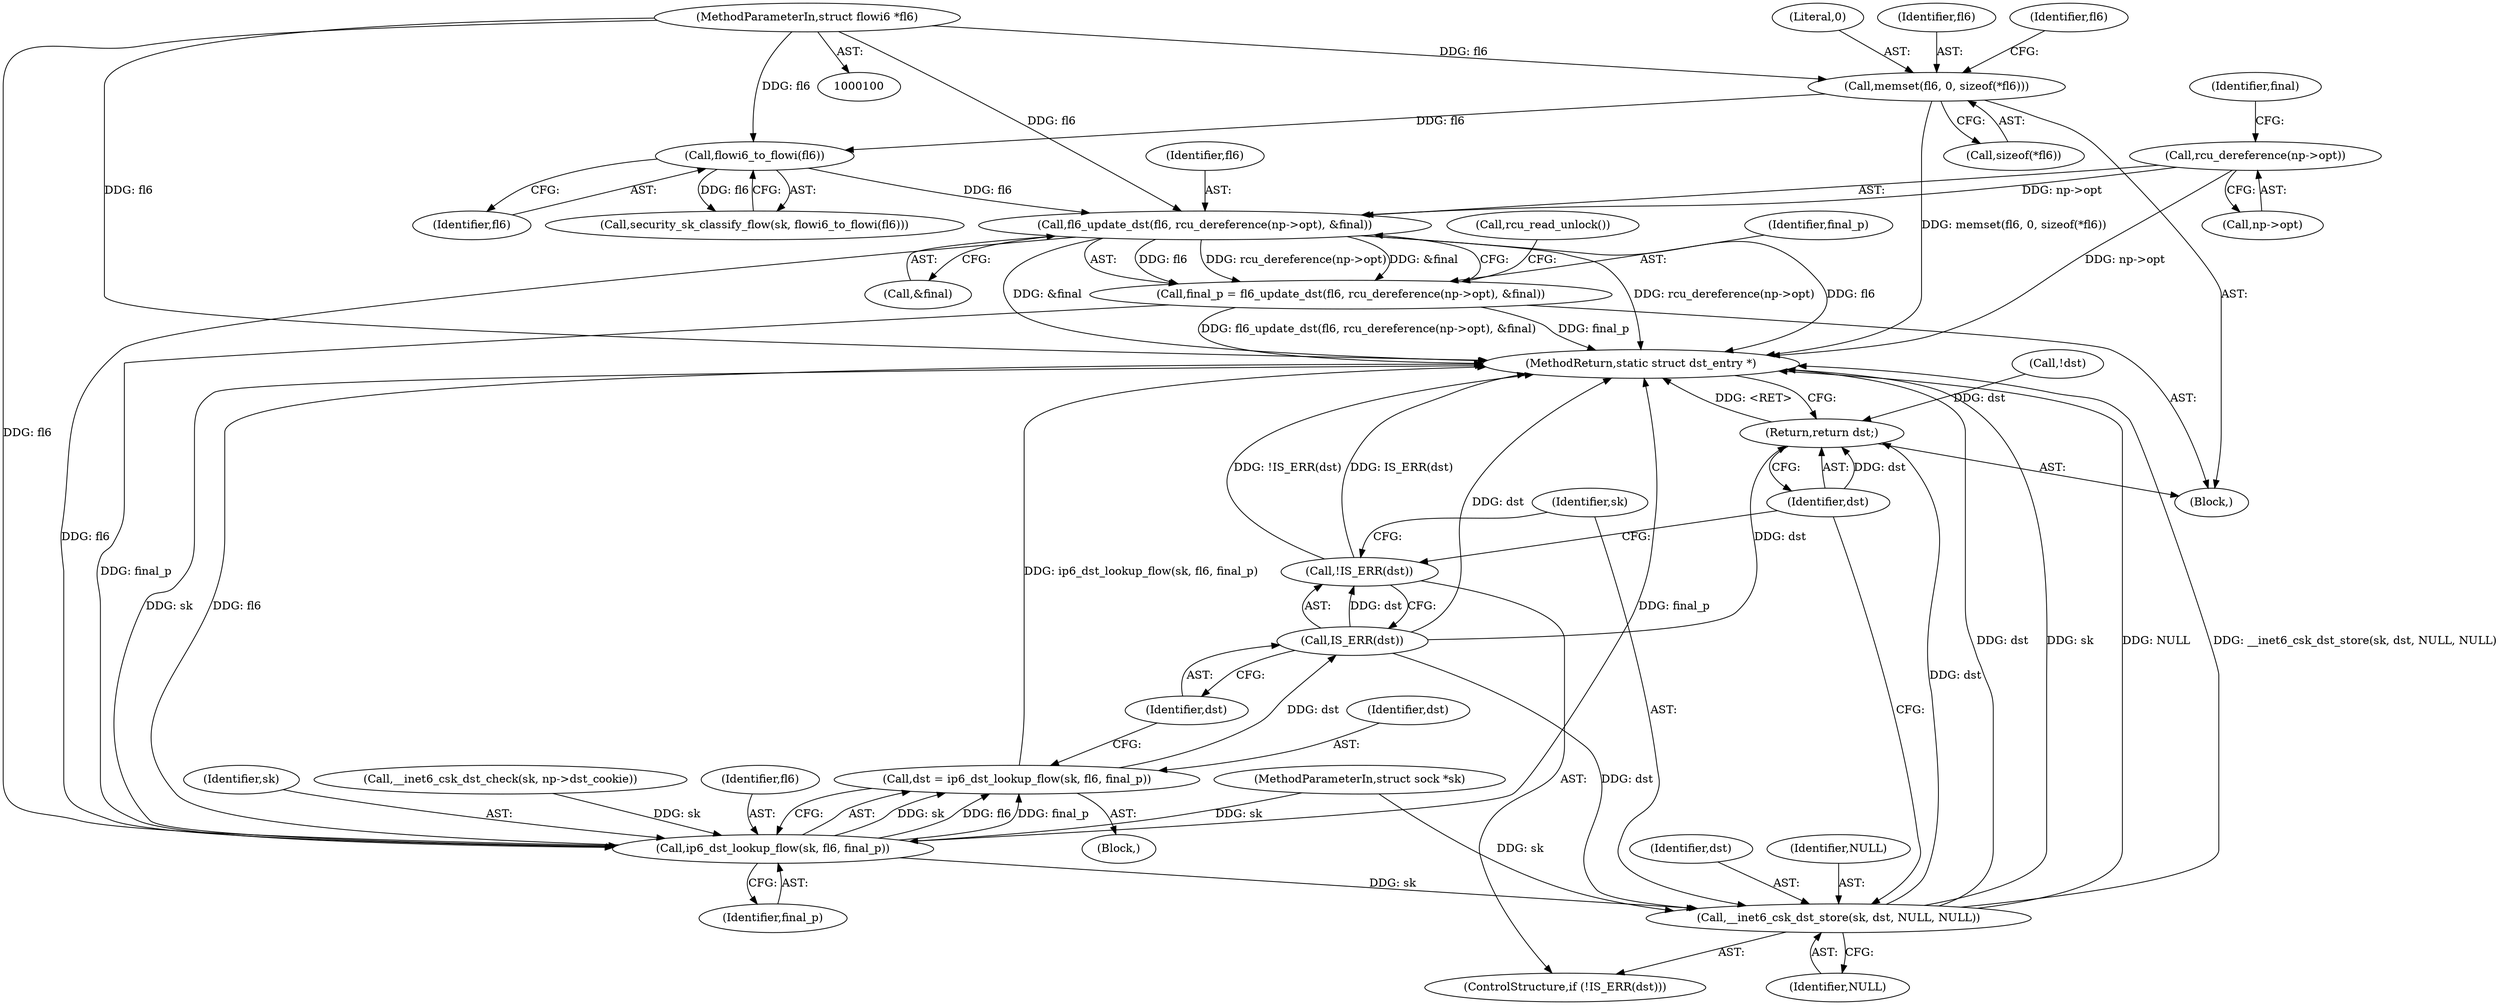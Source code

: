 digraph "0_linux_45f6fad84cc305103b28d73482b344d7f5b76f39_8@API" {
"1000191" [label="(Call,fl6_update_dst(fl6, rcu_dereference(np->opt), &final))"];
"1000186" [label="(Call,flowi6_to_flowi(fl6))"];
"1000117" [label="(Call,memset(fl6, 0, sizeof(*fl6)))"];
"1000102" [label="(MethodParameterIn,struct flowi6 *fl6)"];
"1000193" [label="(Call,rcu_dereference(np->opt))"];
"1000189" [label="(Call,final_p = fl6_update_dst(fl6, rcu_dereference(np->opt), &final))"];
"1000213" [label="(Call,ip6_dst_lookup_flow(sk, fl6, final_p))"];
"1000211" [label="(Call,dst = ip6_dst_lookup_flow(sk, fl6, final_p))"];
"1000219" [label="(Call,IS_ERR(dst))"];
"1000218" [label="(Call,!IS_ERR(dst))"];
"1000221" [label="(Call,__inet6_csk_dst_store(sk, dst, NULL, NULL))"];
"1000226" [label="(Return,return dst;)"];
"1000192" [label="(Identifier,fl6)"];
"1000198" [label="(Identifier,final)"];
"1000221" [label="(Call,__inet6_csk_dst_store(sk, dst, NULL, NULL))"];
"1000210" [label="(Block,)"];
"1000199" [label="(Call,rcu_read_unlock())"];
"1000187" [label="(Identifier,fl6)"];
"1000227" [label="(Identifier,dst)"];
"1000194" [label="(Call,np->opt)"];
"1000212" [label="(Identifier,dst)"];
"1000190" [label="(Identifier,final_p)"];
"1000218" [label="(Call,!IS_ERR(dst))"];
"1000211" [label="(Call,dst = ip6_dst_lookup_flow(sk, fl6, final_p))"];
"1000193" [label="(Call,rcu_dereference(np->opt))"];
"1000197" [label="(Call,&final)"];
"1000219" [label="(Call,IS_ERR(dst))"];
"1000118" [label="(Identifier,fl6)"];
"1000226" [label="(Return,return dst;)"];
"1000222" [label="(Identifier,sk)"];
"1000214" [label="(Identifier,sk)"];
"1000216" [label="(Identifier,final_p)"];
"1000191" [label="(Call,fl6_update_dst(fl6, rcu_dereference(np->opt), &final))"];
"1000102" [label="(MethodParameterIn,struct flowi6 *fl6)"];
"1000213" [label="(Call,ip6_dst_lookup_flow(sk, fl6, final_p))"];
"1000208" [label="(Call,!dst)"];
"1000202" [label="(Call,__inet6_csk_dst_check(sk, np->dst_cookie))"];
"1000223" [label="(Identifier,dst)"];
"1000125" [label="(Identifier,fl6)"];
"1000189" [label="(Call,final_p = fl6_update_dst(fl6, rcu_dereference(np->opt), &final))"];
"1000120" [label="(Call,sizeof(*fl6))"];
"1000103" [label="(Block,)"];
"1000224" [label="(Identifier,NULL)"];
"1000186" [label="(Call,flowi6_to_flowi(fl6))"];
"1000217" [label="(ControlStructure,if (!IS_ERR(dst)))"];
"1000117" [label="(Call,memset(fl6, 0, sizeof(*fl6)))"];
"1000119" [label="(Literal,0)"];
"1000220" [label="(Identifier,dst)"];
"1000101" [label="(MethodParameterIn,struct sock *sk)"];
"1000215" [label="(Identifier,fl6)"];
"1000225" [label="(Identifier,NULL)"];
"1000228" [label="(MethodReturn,static struct dst_entry *)"];
"1000184" [label="(Call,security_sk_classify_flow(sk, flowi6_to_flowi(fl6)))"];
"1000191" -> "1000189"  [label="AST: "];
"1000191" -> "1000197"  [label="CFG: "];
"1000192" -> "1000191"  [label="AST: "];
"1000193" -> "1000191"  [label="AST: "];
"1000197" -> "1000191"  [label="AST: "];
"1000189" -> "1000191"  [label="CFG: "];
"1000191" -> "1000228"  [label="DDG: &final"];
"1000191" -> "1000228"  [label="DDG: rcu_dereference(np->opt)"];
"1000191" -> "1000228"  [label="DDG: fl6"];
"1000191" -> "1000189"  [label="DDG: fl6"];
"1000191" -> "1000189"  [label="DDG: rcu_dereference(np->opt)"];
"1000191" -> "1000189"  [label="DDG: &final"];
"1000186" -> "1000191"  [label="DDG: fl6"];
"1000102" -> "1000191"  [label="DDG: fl6"];
"1000193" -> "1000191"  [label="DDG: np->opt"];
"1000191" -> "1000213"  [label="DDG: fl6"];
"1000186" -> "1000184"  [label="AST: "];
"1000186" -> "1000187"  [label="CFG: "];
"1000187" -> "1000186"  [label="AST: "];
"1000184" -> "1000186"  [label="CFG: "];
"1000186" -> "1000184"  [label="DDG: fl6"];
"1000117" -> "1000186"  [label="DDG: fl6"];
"1000102" -> "1000186"  [label="DDG: fl6"];
"1000117" -> "1000103"  [label="AST: "];
"1000117" -> "1000120"  [label="CFG: "];
"1000118" -> "1000117"  [label="AST: "];
"1000119" -> "1000117"  [label="AST: "];
"1000120" -> "1000117"  [label="AST: "];
"1000125" -> "1000117"  [label="CFG: "];
"1000117" -> "1000228"  [label="DDG: memset(fl6, 0, sizeof(*fl6))"];
"1000102" -> "1000117"  [label="DDG: fl6"];
"1000102" -> "1000100"  [label="AST: "];
"1000102" -> "1000228"  [label="DDG: fl6"];
"1000102" -> "1000213"  [label="DDG: fl6"];
"1000193" -> "1000194"  [label="CFG: "];
"1000194" -> "1000193"  [label="AST: "];
"1000198" -> "1000193"  [label="CFG: "];
"1000193" -> "1000228"  [label="DDG: np->opt"];
"1000189" -> "1000103"  [label="AST: "];
"1000190" -> "1000189"  [label="AST: "];
"1000199" -> "1000189"  [label="CFG: "];
"1000189" -> "1000228"  [label="DDG: final_p"];
"1000189" -> "1000228"  [label="DDG: fl6_update_dst(fl6, rcu_dereference(np->opt), &final)"];
"1000189" -> "1000213"  [label="DDG: final_p"];
"1000213" -> "1000211"  [label="AST: "];
"1000213" -> "1000216"  [label="CFG: "];
"1000214" -> "1000213"  [label="AST: "];
"1000215" -> "1000213"  [label="AST: "];
"1000216" -> "1000213"  [label="AST: "];
"1000211" -> "1000213"  [label="CFG: "];
"1000213" -> "1000228"  [label="DDG: final_p"];
"1000213" -> "1000228"  [label="DDG: sk"];
"1000213" -> "1000228"  [label="DDG: fl6"];
"1000213" -> "1000211"  [label="DDG: sk"];
"1000213" -> "1000211"  [label="DDG: fl6"];
"1000213" -> "1000211"  [label="DDG: final_p"];
"1000202" -> "1000213"  [label="DDG: sk"];
"1000101" -> "1000213"  [label="DDG: sk"];
"1000213" -> "1000221"  [label="DDG: sk"];
"1000211" -> "1000210"  [label="AST: "];
"1000212" -> "1000211"  [label="AST: "];
"1000220" -> "1000211"  [label="CFG: "];
"1000211" -> "1000228"  [label="DDG: ip6_dst_lookup_flow(sk, fl6, final_p)"];
"1000211" -> "1000219"  [label="DDG: dst"];
"1000219" -> "1000218"  [label="AST: "];
"1000219" -> "1000220"  [label="CFG: "];
"1000220" -> "1000219"  [label="AST: "];
"1000218" -> "1000219"  [label="CFG: "];
"1000219" -> "1000228"  [label="DDG: dst"];
"1000219" -> "1000218"  [label="DDG: dst"];
"1000219" -> "1000221"  [label="DDG: dst"];
"1000219" -> "1000226"  [label="DDG: dst"];
"1000218" -> "1000217"  [label="AST: "];
"1000222" -> "1000218"  [label="CFG: "];
"1000227" -> "1000218"  [label="CFG: "];
"1000218" -> "1000228"  [label="DDG: IS_ERR(dst)"];
"1000218" -> "1000228"  [label="DDG: !IS_ERR(dst)"];
"1000221" -> "1000217"  [label="AST: "];
"1000221" -> "1000225"  [label="CFG: "];
"1000222" -> "1000221"  [label="AST: "];
"1000223" -> "1000221"  [label="AST: "];
"1000224" -> "1000221"  [label="AST: "];
"1000225" -> "1000221"  [label="AST: "];
"1000227" -> "1000221"  [label="CFG: "];
"1000221" -> "1000228"  [label="DDG: NULL"];
"1000221" -> "1000228"  [label="DDG: __inet6_csk_dst_store(sk, dst, NULL, NULL)"];
"1000221" -> "1000228"  [label="DDG: dst"];
"1000221" -> "1000228"  [label="DDG: sk"];
"1000101" -> "1000221"  [label="DDG: sk"];
"1000221" -> "1000226"  [label="DDG: dst"];
"1000226" -> "1000103"  [label="AST: "];
"1000226" -> "1000227"  [label="CFG: "];
"1000227" -> "1000226"  [label="AST: "];
"1000228" -> "1000226"  [label="CFG: "];
"1000226" -> "1000228"  [label="DDG: <RET>"];
"1000227" -> "1000226"  [label="DDG: dst"];
"1000208" -> "1000226"  [label="DDG: dst"];
}
